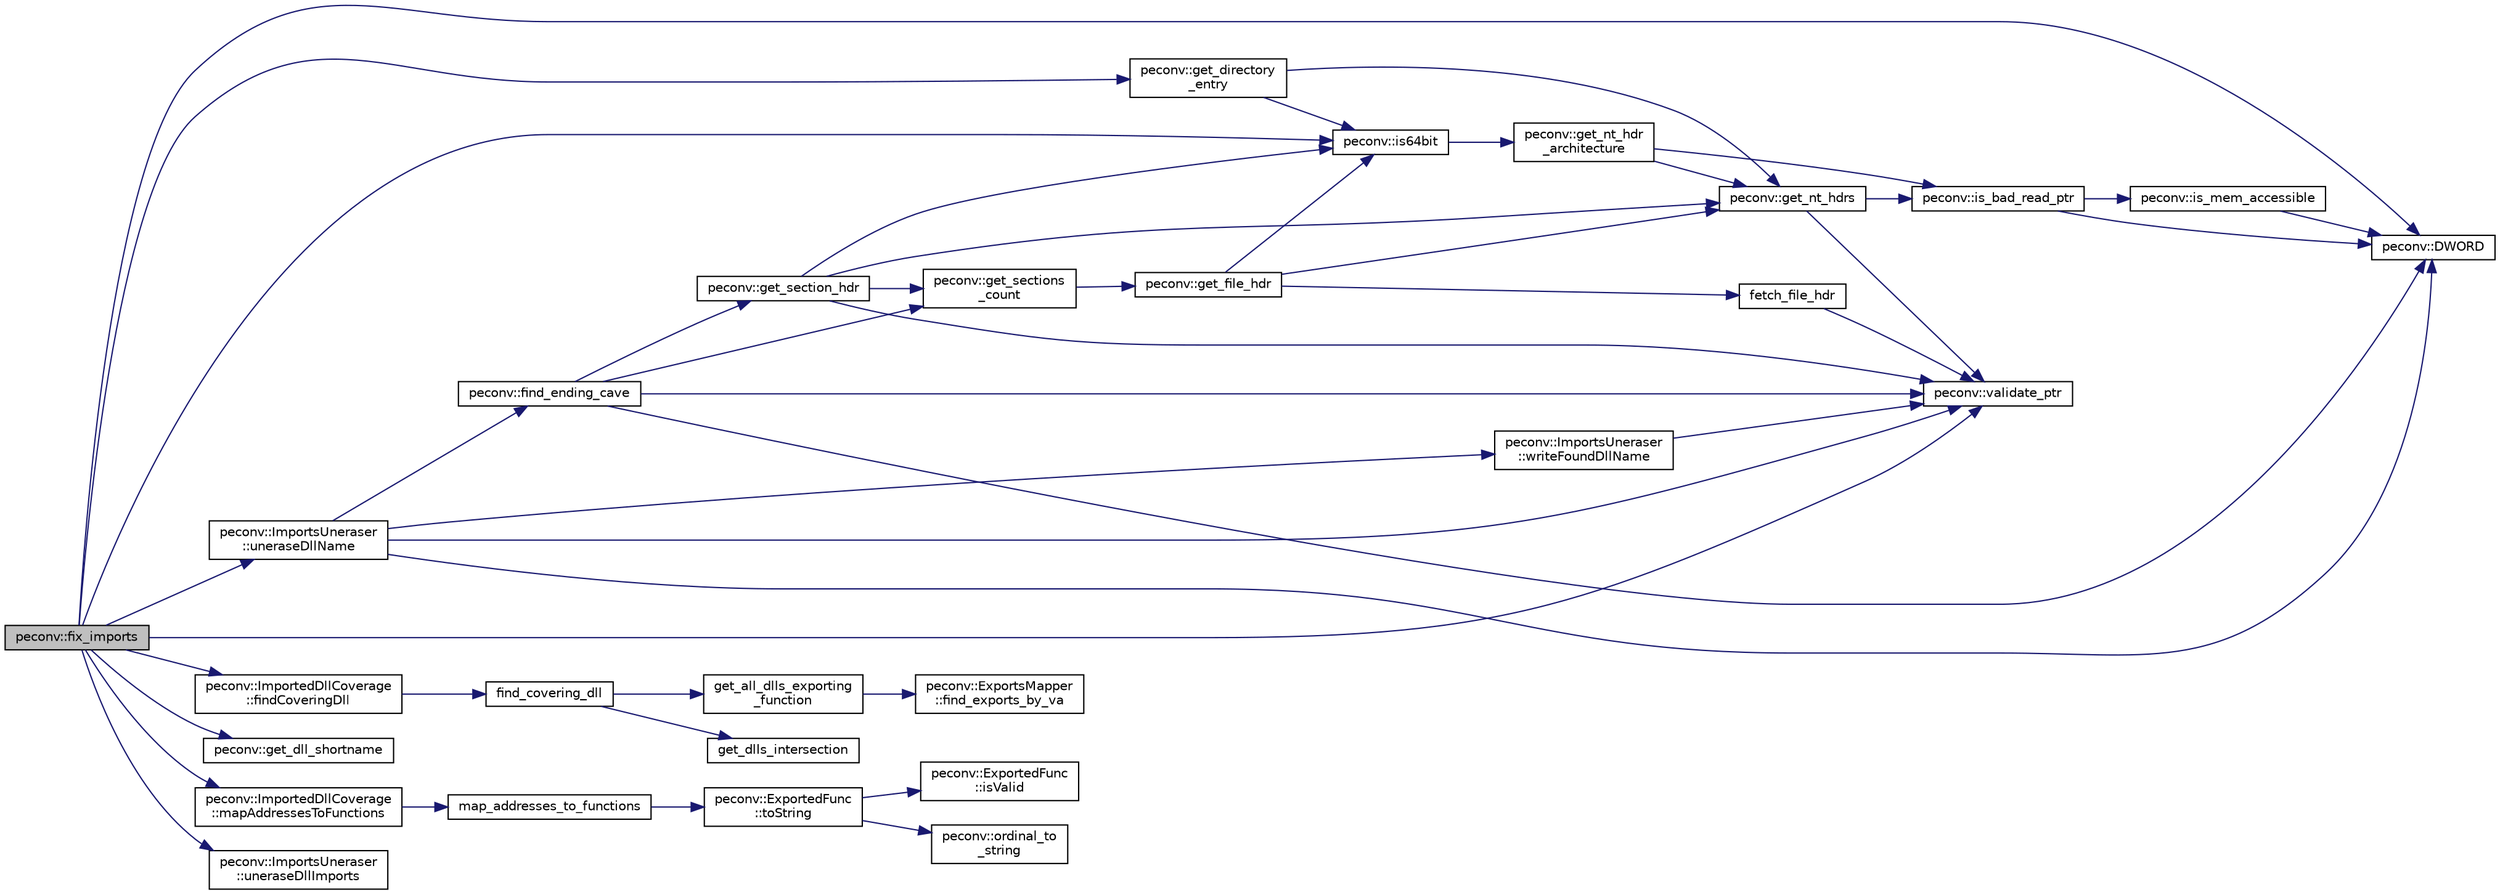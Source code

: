 digraph "peconv::fix_imports"
{
 // LATEX_PDF_SIZE
  edge [fontname="Helvetica",fontsize="10",labelfontname="Helvetica",labelfontsize="10"];
  node [fontname="Helvetica",fontsize="10",shape=record];
  rankdir="LR";
  Node1 [label="peconv::fix_imports",height=0.2,width=0.4,color="black", fillcolor="grey75", style="filled", fontcolor="black",tooltip=" "];
  Node1 -> Node2 [color="midnightblue",fontsize="10",style="solid",fontname="Helvetica"];
  Node2 [label="peconv::DWORD",height=0.2,width=0.4,color="black", fillcolor="white", style="filled",URL="$namespacepeconv.html#abff674ea8e527f49f9741ff81596a15d",tooltip=" "];
  Node1 -> Node3 [color="midnightblue",fontsize="10",style="solid",fontname="Helvetica"];
  Node3 [label="peconv::ImportedDllCoverage\l::findCoveringDll",height=0.2,width=0.4,color="black", fillcolor="white", style="filled",URL="$classpeconv_1_1_imported_dll_coverage.html#a4ab945b8531b18d18df02cbe82084185",tooltip=" "];
  Node3 -> Node4 [color="midnightblue",fontsize="10",style="solid",fontname="Helvetica"];
  Node4 [label="find_covering_dll",height=0.2,width=0.4,color="black", fillcolor="white", style="filled",URL="$fix__imports_8cpp.html#a1080df55d905f4d4aec10316c73b90d4",tooltip=" "];
  Node4 -> Node5 [color="midnightblue",fontsize="10",style="solid",fontname="Helvetica"];
  Node5 [label="get_all_dlls_exporting\l_function",height=0.2,width=0.4,color="black", fillcolor="white", style="filled",URL="$fix__imports_8cpp.html#ab04905c88304c4ca2c13c262188a903e",tooltip=" "];
  Node5 -> Node6 [color="midnightblue",fontsize="10",style="solid",fontname="Helvetica"];
  Node6 [label="peconv::ExportsMapper\l::find_exports_by_va",height=0.2,width=0.4,color="black", fillcolor="white", style="filled",URL="$classpeconv_1_1_exports_mapper.html#a5f4a8cca1355d93d1d71a01d51fc843c",tooltip=" "];
  Node4 -> Node7 [color="midnightblue",fontsize="10",style="solid",fontname="Helvetica"];
  Node7 [label="get_dlls_intersection",height=0.2,width=0.4,color="black", fillcolor="white", style="filled",URL="$fix__imports_8cpp.html#a9d9dedc0fa47f764c6fbebce7c3938b8",tooltip=" "];
  Node1 -> Node8 [color="midnightblue",fontsize="10",style="solid",fontname="Helvetica"];
  Node8 [label="peconv::get_directory\l_entry",height=0.2,width=0.4,color="black", fillcolor="white", style="filled",URL="$namespacepeconv.html#ad22e135ef3600e6ebc35b809804f5b68",tooltip=" "];
  Node8 -> Node9 [color="midnightblue",fontsize="10",style="solid",fontname="Helvetica"];
  Node9 [label="peconv::get_nt_hdrs",height=0.2,width=0.4,color="black", fillcolor="white", style="filled",URL="$namespacepeconv.html#ae064b93af2489f2ba43b42fdfff2f2a3",tooltip=" "];
  Node9 -> Node10 [color="midnightblue",fontsize="10",style="solid",fontname="Helvetica"];
  Node10 [label="peconv::is_bad_read_ptr",height=0.2,width=0.4,color="black", fillcolor="white", style="filled",URL="$namespacepeconv.html#aad22870e562a1bf1a8972c0f1ba88056",tooltip=" "];
  Node10 -> Node2 [color="midnightblue",fontsize="10",style="solid",fontname="Helvetica"];
  Node10 -> Node11 [color="midnightblue",fontsize="10",style="solid",fontname="Helvetica"];
  Node11 [label="peconv::is_mem_accessible",height=0.2,width=0.4,color="black", fillcolor="white", style="filled",URL="$namespacepeconv.html#a1c5650dbaaff41bf24cb94bd2ed60dcb",tooltip=" "];
  Node11 -> Node2 [color="midnightblue",fontsize="10",style="solid",fontname="Helvetica"];
  Node9 -> Node12 [color="midnightblue",fontsize="10",style="solid",fontname="Helvetica"];
  Node12 [label="peconv::validate_ptr",height=0.2,width=0.4,color="black", fillcolor="white", style="filled",URL="$namespacepeconv.html#a02f2984cee1eddb5e883917f2c231016",tooltip=" "];
  Node8 -> Node13 [color="midnightblue",fontsize="10",style="solid",fontname="Helvetica"];
  Node13 [label="peconv::is64bit",height=0.2,width=0.4,color="black", fillcolor="white", style="filled",URL="$namespacepeconv.html#aa66eb25442292a01f9fcd0f1e4da899f",tooltip=" "];
  Node13 -> Node14 [color="midnightblue",fontsize="10",style="solid",fontname="Helvetica"];
  Node14 [label="peconv::get_nt_hdr\l_architecture",height=0.2,width=0.4,color="black", fillcolor="white", style="filled",URL="$namespacepeconv.html#a1621d9ae5ce1a3a0be6a9fa77c7bf59b",tooltip=" "];
  Node14 -> Node9 [color="midnightblue",fontsize="10",style="solid",fontname="Helvetica"];
  Node14 -> Node10 [color="midnightblue",fontsize="10",style="solid",fontname="Helvetica"];
  Node1 -> Node15 [color="midnightblue",fontsize="10",style="solid",fontname="Helvetica"];
  Node15 [label="peconv::get_dll_shortname",height=0.2,width=0.4,color="black", fillcolor="white", style="filled",URL="$namespacepeconv.html#aec77b235ab2a6e9f565b1d93828220ad",tooltip=" "];
  Node1 -> Node13 [color="midnightblue",fontsize="10",style="solid",fontname="Helvetica"];
  Node1 -> Node16 [color="midnightblue",fontsize="10",style="solid",fontname="Helvetica"];
  Node16 [label="peconv::ImportedDllCoverage\l::mapAddressesToFunctions",height=0.2,width=0.4,color="black", fillcolor="white", style="filled",URL="$classpeconv_1_1_imported_dll_coverage.html#a76c1e88be67367a70981d4c2545f64e3",tooltip=" "];
  Node16 -> Node17 [color="midnightblue",fontsize="10",style="solid",fontname="Helvetica"];
  Node17 [label="map_addresses_to_functions",height=0.2,width=0.4,color="black", fillcolor="white", style="filled",URL="$fix__imports_8cpp.html#aa0ace6690418a5db20ba7a713a0494f1",tooltip=" "];
  Node17 -> Node18 [color="midnightblue",fontsize="10",style="solid",fontname="Helvetica"];
  Node18 [label="peconv::ExportedFunc\l::toString",height=0.2,width=0.4,color="black", fillcolor="white", style="filled",URL="$classpeconv_1_1_exported_func.html#af723125e547c1e1459dbcd0a4ac02d0a",tooltip=" "];
  Node18 -> Node19 [color="midnightblue",fontsize="10",style="solid",fontname="Helvetica"];
  Node19 [label="peconv::ExportedFunc\l::isValid",height=0.2,width=0.4,color="black", fillcolor="white", style="filled",URL="$classpeconv_1_1_exported_func.html#a757f8be3c6b0a7a4b983c8824d663ffd",tooltip=" "];
  Node18 -> Node20 [color="midnightblue",fontsize="10",style="solid",fontname="Helvetica"];
  Node20 [label="peconv::ordinal_to\l_string",height=0.2,width=0.4,color="black", fillcolor="white", style="filled",URL="$namespacepeconv.html#a2fe6bfa1e17c0b4a1efcb195b482565e",tooltip=" "];
  Node1 -> Node21 [color="midnightblue",fontsize="10",style="solid",fontname="Helvetica"];
  Node21 [label="peconv::ImportsUneraser\l::uneraseDllImports",height=0.2,width=0.4,color="black", fillcolor="white", style="filled",URL="$classpeconv_1_1_imports_uneraser.html#ab92ef0cc71ef9973eaa2befd8262519a",tooltip=" "];
  Node1 -> Node22 [color="midnightblue",fontsize="10",style="solid",fontname="Helvetica"];
  Node22 [label="peconv::ImportsUneraser\l::uneraseDllName",height=0.2,width=0.4,color="black", fillcolor="white", style="filled",URL="$classpeconv_1_1_imports_uneraser.html#aa04d81c9356a905aacd731d3b9b59cf9",tooltip=" "];
  Node22 -> Node2 [color="midnightblue",fontsize="10",style="solid",fontname="Helvetica"];
  Node22 -> Node23 [color="midnightblue",fontsize="10",style="solid",fontname="Helvetica"];
  Node23 [label="peconv::find_ending_cave",height=0.2,width=0.4,color="black", fillcolor="white", style="filled",URL="$namespacepeconv.html#a8305069df7f35087b9b45db686417009",tooltip=" "];
  Node23 -> Node2 [color="midnightblue",fontsize="10",style="solid",fontname="Helvetica"];
  Node23 -> Node24 [color="midnightblue",fontsize="10",style="solid",fontname="Helvetica"];
  Node24 [label="peconv::get_section_hdr",height=0.2,width=0.4,color="black", fillcolor="white", style="filled",URL="$namespacepeconv.html#a63cc4b1dadd9eb341c2d453e65d1ef4c",tooltip=" "];
  Node24 -> Node9 [color="midnightblue",fontsize="10",style="solid",fontname="Helvetica"];
  Node24 -> Node25 [color="midnightblue",fontsize="10",style="solid",fontname="Helvetica"];
  Node25 [label="peconv::get_sections\l_count",height=0.2,width=0.4,color="black", fillcolor="white", style="filled",URL="$namespacepeconv.html#ab2271a167be8077d8ca0ab9b9bf9483f",tooltip=" "];
  Node25 -> Node26 [color="midnightblue",fontsize="10",style="solid",fontname="Helvetica"];
  Node26 [label="peconv::get_file_hdr",height=0.2,width=0.4,color="black", fillcolor="white", style="filled",URL="$namespacepeconv.html#a30c642b479e9bd27a66332b73d65cabb",tooltip=" "];
  Node26 -> Node27 [color="midnightblue",fontsize="10",style="solid",fontname="Helvetica"];
  Node27 [label="fetch_file_hdr",height=0.2,width=0.4,color="black", fillcolor="white", style="filled",URL="$pe__hdrs__helper_8cpp.html#a1de4bb4b596838882f60e7b5ebdb844c",tooltip=" "];
  Node27 -> Node12 [color="midnightblue",fontsize="10",style="solid",fontname="Helvetica"];
  Node26 -> Node9 [color="midnightblue",fontsize="10",style="solid",fontname="Helvetica"];
  Node26 -> Node13 [color="midnightblue",fontsize="10",style="solid",fontname="Helvetica"];
  Node24 -> Node13 [color="midnightblue",fontsize="10",style="solid",fontname="Helvetica"];
  Node24 -> Node12 [color="midnightblue",fontsize="10",style="solid",fontname="Helvetica"];
  Node23 -> Node25 [color="midnightblue",fontsize="10",style="solid",fontname="Helvetica"];
  Node23 -> Node12 [color="midnightblue",fontsize="10",style="solid",fontname="Helvetica"];
  Node22 -> Node12 [color="midnightblue",fontsize="10",style="solid",fontname="Helvetica"];
  Node22 -> Node28 [color="midnightblue",fontsize="10",style="solid",fontname="Helvetica"];
  Node28 [label="peconv::ImportsUneraser\l::writeFoundDllName",height=0.2,width=0.4,color="black", fillcolor="white", style="filled",URL="$classpeconv_1_1_imports_uneraser.html#a1d9a2f83300fef33a1a57c993aed1e0a",tooltip=" "];
  Node28 -> Node12 [color="midnightblue",fontsize="10",style="solid",fontname="Helvetica"];
  Node1 -> Node12 [color="midnightblue",fontsize="10",style="solid",fontname="Helvetica"];
}
